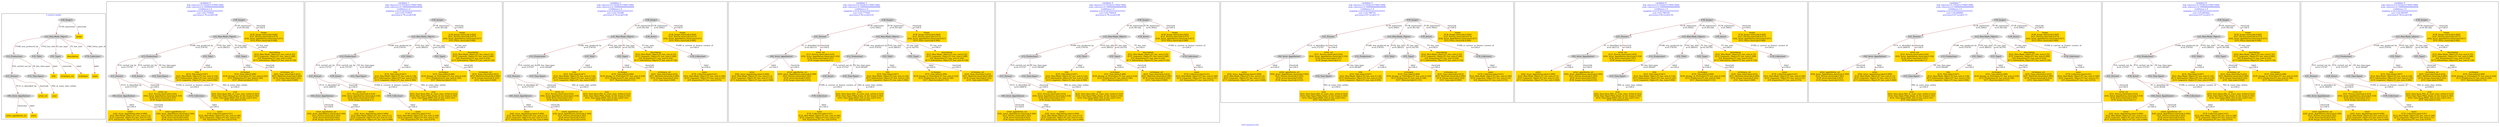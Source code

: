 digraph n0 {
fontcolor="blue"
remincross="true"
label="s16-s-hammer.xml"
subgraph cluster_0 {
label="1-correct model"
n2[style="filled",color="white",fillcolor="lightgray",label="E12_Production1"];
n3[style="filled",color="white",fillcolor="lightgray",label="E21_Person1"];
n4[style="filled",color="white",fillcolor="lightgray",label="E52_Time-Span1"];
n5[style="filled",color="white",fillcolor="lightgray",label="E82_Actor_Appellation1"];
n6[shape="plaintext",style="filled",fillcolor="gold",label="artist_uri"];
n7[style="filled",color="white",fillcolor="lightgray",label="E22_Man-Made_Object1"];
n8[style="filled",color="white",fillcolor="lightgray",label="E35_Title1"];
n9[style="filled",color="white",fillcolor="lightgray",label="E55_Type1"];
n10[shape="plaintext",style="filled",fillcolor="gold",label="description"];
n11[style="filled",color="white",fillcolor="lightgray",label="E78_Collection1"];
n12[shape="plaintext",style="filled",fillcolor="gold",label="title"];
n13[style="filled",color="white",fillcolor="lightgray",label="E38_Image1"];
n14[shape="plaintext",style="filled",fillcolor="gold",label="image"];
n15[shape="plaintext",style="filled",fillcolor="gold",label="year"];
n16[shape="plaintext",style="filled",fillcolor="gold",label="technique_uri"];
n17[shape="plaintext",style="filled",fillcolor="gold",label="technique"];
n18[shape="plaintext",style="filled",fillcolor="gold",label="name"];
n19[shape="plaintext",style="filled",fillcolor="gold",label="artist_appellation_uri"];
n20[shape="plaintext",style="filled",fillcolor="gold",label="artist"];
}
subgraph cluster_1 {
label="candidate 0\nlink coherence:0.10526315789473684\nnode coherence:0.16666666666666666\nconfidence:1.0\nmapping score:0.4222222222222223\ncost:1102.735826\n-precision:0.78-recall:0.88"
n22[style="filled",color="white",fillcolor="lightgray",label="E12_Production1"];
n23[style="filled",color="white",fillcolor="lightgray",label="E21_Person1"];
n24[style="filled",color="white",fillcolor="lightgray",label="E39_Actor1"];
n25[style="filled",color="white",fillcolor="lightgray",label="E52_Time-Span1"];
n26[style="filled",color="white",fillcolor="lightgray",label="E82_Actor_Appellation1"];
n27[style="filled",color="white",fillcolor="lightgray",label="E22_Man-Made_Object1"];
n28[style="filled",color="white",fillcolor="lightgray",label="E35_Title1"];
n29[style="filled",color="white",fillcolor="lightgray",label="E55_Type2"];
n30[style="filled",color="white",fillcolor="lightgray",label="E38_Image1"];
n31[style="filled",color="white",fillcolor="lightgray",label="E78_Collection1"];
n32[shape="plaintext",style="filled",fillcolor="gold",label="artist\n[E82_Actor_Appellation,label,0.689]\n[E22_Man-Made_Object,P3_has_note,0.13]\n[E33_Linguistic_Object,P3_has_note,0.115]\n[E73_Information_Object,P3_has_note,0.066]"];
n33[shape="plaintext",style="filled",fillcolor="gold",label="description\n[E22_Man-Made_Object,P3_has_note,0.35]\n[E33_Linguistic_Object,P3_has_note,0.288]\n[E8_Acquisition,P3_has_note,0.224]\n[E73_Information_Object,P3_has_note,0.139]"];
n34[shape="plaintext",style="filled",fillcolor="gold",label="technique\n[E55_Type,label,0.498]\n[E29_Design_or_Procedure,P3_has_note,0.224]\n[E12_Production,P3_has_note,0.146]\n[E57_Material,label,0.133]"];
n35[shape="plaintext",style="filled",fillcolor="gold",label="image\n[E38_Image,classLink,0.826]\n[E21_Person,classLink,0.073]\n[E82_Actor_Appellation,classLink,0.057]\n[E53_Place,classLink,0.044]"];
n36[shape="plaintext",style="filled",fillcolor="gold",label="technique_uri\n[E55_Type,classLink,0.423]\n[E57_Material,classLink,0.285]\n[E74_Group,classLink,0.222]\n[E55_Type,label,0.069]"];
n37[shape="plaintext",style="filled",fillcolor="gold",label="name\n[E78_Collection,label,0.61]\n[E22_Man-Made_Object,P3_has_note,0.166]\n[E33_Linguistic_Object,P3_has_note,0.15]\n[E8_Acquisition,P3_has_note,0.074]"];
n38[shape="plaintext",style="filled",fillcolor="gold",label="artist_uri\n[E21_Person,classLink,0.416]\n[E82_Actor_Appellation,classLink,0.318]\n[E39_Actor,classLink,0.167]\n[E38_Image,classLink,0.1]"];
n39[shape="plaintext",style="filled",fillcolor="gold",label="year\n[E52_Time-Span,P82_at_some_time_within,0.523]\n[E52_Time-Span,P82a_begin_of_the_begin,0.192]\n[E52_Time-Span,P82b_end_of_the_end,0.181]\n[E35_Title,label,0.103]"];
n40[shape="plaintext",style="filled",fillcolor="gold",label="artist_appellation_uri\n[E82_Actor_Appellation,classLink,0.569]\n[E21_Person,classLink,0.343]\n[E39_Actor,classLink,0.055]\n[E38_Image,classLink,0.033]"];
n41[shape="plaintext",style="filled",fillcolor="gold",label="title\n[E35_Title,label,0.647]\n[E22_Man-Made_Object,P3_has_note,0.134]\n[E73_Information_Object,P3_has_note,0.125]\n[E33_Linguistic_Object,P3_has_note,0.094]"];
}
subgraph cluster_2 {
label="candidate 1\nlink coherence:0.10526315789473684\nnode coherence:0.16666666666666666\nconfidence:1.0\nmapping score:0.4222222222222223\ncost:1102.753955\n-precision:0.78-recall:0.88"
n43[style="filled",color="white",fillcolor="lightgray",label="E12_Production1"];
n44[style="filled",color="white",fillcolor="lightgray",label="E21_Person1"];
n45[style="filled",color="white",fillcolor="lightgray",label="E39_Actor1"];
n46[style="filled",color="white",fillcolor="lightgray",label="E52_Time-Span1"];
n47[style="filled",color="white",fillcolor="lightgray",label="E82_Actor_Appellation2"];
n48[style="filled",color="white",fillcolor="lightgray",label="E22_Man-Made_Object1"];
n49[style="filled",color="white",fillcolor="lightgray",label="E35_Title1"];
n50[style="filled",color="white",fillcolor="lightgray",label="E55_Type2"];
n51[style="filled",color="white",fillcolor="lightgray",label="E38_Image1"];
n52[style="filled",color="white",fillcolor="lightgray",label="E78_Collection1"];
n53[shape="plaintext",style="filled",fillcolor="gold",label="artist_appellation_uri\n[E82_Actor_Appellation,classLink,0.569]\n[E21_Person,classLink,0.343]\n[E39_Actor,classLink,0.055]\n[E38_Image,classLink,0.033]"];
n54[shape="plaintext",style="filled",fillcolor="gold",label="artist\n[E82_Actor_Appellation,label,0.689]\n[E22_Man-Made_Object,P3_has_note,0.13]\n[E33_Linguistic_Object,P3_has_note,0.115]\n[E73_Information_Object,P3_has_note,0.066]"];
n55[shape="plaintext",style="filled",fillcolor="gold",label="description\n[E22_Man-Made_Object,P3_has_note,0.35]\n[E33_Linguistic_Object,P3_has_note,0.288]\n[E8_Acquisition,P3_has_note,0.224]\n[E73_Information_Object,P3_has_note,0.139]"];
n56[shape="plaintext",style="filled",fillcolor="gold",label="technique\n[E55_Type,label,0.498]\n[E29_Design_or_Procedure,P3_has_note,0.224]\n[E12_Production,P3_has_note,0.146]\n[E57_Material,label,0.133]"];
n57[shape="plaintext",style="filled",fillcolor="gold",label="image\n[E38_Image,classLink,0.826]\n[E21_Person,classLink,0.073]\n[E82_Actor_Appellation,classLink,0.057]\n[E53_Place,classLink,0.044]"];
n58[shape="plaintext",style="filled",fillcolor="gold",label="technique_uri\n[E55_Type,classLink,0.423]\n[E57_Material,classLink,0.285]\n[E74_Group,classLink,0.222]\n[E55_Type,label,0.069]"];
n59[shape="plaintext",style="filled",fillcolor="gold",label="name\n[E78_Collection,label,0.61]\n[E22_Man-Made_Object,P3_has_note,0.166]\n[E33_Linguistic_Object,P3_has_note,0.15]\n[E8_Acquisition,P3_has_note,0.074]"];
n60[shape="plaintext",style="filled",fillcolor="gold",label="artist_uri\n[E21_Person,classLink,0.416]\n[E82_Actor_Appellation,classLink,0.318]\n[E39_Actor,classLink,0.167]\n[E38_Image,classLink,0.1]"];
n61[shape="plaintext",style="filled",fillcolor="gold",label="year\n[E52_Time-Span,P82_at_some_time_within,0.523]\n[E52_Time-Span,P82a_begin_of_the_begin,0.192]\n[E52_Time-Span,P82b_end_of_the_end,0.181]\n[E35_Title,label,0.103]"];
n62[shape="plaintext",style="filled",fillcolor="gold",label="title\n[E35_Title,label,0.647]\n[E22_Man-Made_Object,P3_has_note,0.134]\n[E73_Information_Object,P3_has_note,0.125]\n[E33_Linguistic_Object,P3_has_note,0.094]"];
}
subgraph cluster_3 {
label="candidate 2\nlink coherence:0.10526315789473684\nnode coherence:0.16666666666666666\nconfidence:1.0\nmapping score:0.4222222222222223\ncost:1102.762289\n-precision:0.78-recall:0.88"
n64[style="filled",color="white",fillcolor="lightgray",label="E12_Production1"];
n65[style="filled",color="white",fillcolor="lightgray",label="E21_Person1"];
n66[style="filled",color="white",fillcolor="lightgray",label="E52_Time-Span1"];
n67[style="filled",color="white",fillcolor="lightgray",label="E82_Actor_Appellation1"];
n68[style="filled",color="white",fillcolor="lightgray",label="E22_Man-Made_Object1"];
n69[style="filled",color="white",fillcolor="lightgray",label="E35_Title1"];
n70[style="filled",color="white",fillcolor="lightgray",label="E55_Type2"];
n71[style="filled",color="white",fillcolor="lightgray",label="E38_Image1"];
n72[style="filled",color="white",fillcolor="lightgray",label="E39_Actor1"];
n73[style="filled",color="white",fillcolor="lightgray",label="E78_Collection1"];
n74[shape="plaintext",style="filled",fillcolor="gold",label="artist\n[E82_Actor_Appellation,label,0.689]\n[E22_Man-Made_Object,P3_has_note,0.13]\n[E33_Linguistic_Object,P3_has_note,0.115]\n[E73_Information_Object,P3_has_note,0.066]"];
n75[shape="plaintext",style="filled",fillcolor="gold",label="description\n[E22_Man-Made_Object,P3_has_note,0.35]\n[E33_Linguistic_Object,P3_has_note,0.288]\n[E8_Acquisition,P3_has_note,0.224]\n[E73_Information_Object,P3_has_note,0.139]"];
n76[shape="plaintext",style="filled",fillcolor="gold",label="technique\n[E55_Type,label,0.498]\n[E29_Design_or_Procedure,P3_has_note,0.224]\n[E12_Production,P3_has_note,0.146]\n[E57_Material,label,0.133]"];
n77[shape="plaintext",style="filled",fillcolor="gold",label="image\n[E38_Image,classLink,0.826]\n[E21_Person,classLink,0.073]\n[E82_Actor_Appellation,classLink,0.057]\n[E53_Place,classLink,0.044]"];
n78[shape="plaintext",style="filled",fillcolor="gold",label="technique_uri\n[E55_Type,classLink,0.423]\n[E57_Material,classLink,0.285]\n[E74_Group,classLink,0.222]\n[E55_Type,label,0.069]"];
n79[shape="plaintext",style="filled",fillcolor="gold",label="name\n[E78_Collection,label,0.61]\n[E22_Man-Made_Object,P3_has_note,0.166]\n[E33_Linguistic_Object,P3_has_note,0.15]\n[E8_Acquisition,P3_has_note,0.074]"];
n80[shape="plaintext",style="filled",fillcolor="gold",label="artist_uri\n[E21_Person,classLink,0.416]\n[E82_Actor_Appellation,classLink,0.318]\n[E39_Actor,classLink,0.167]\n[E38_Image,classLink,0.1]"];
n81[shape="plaintext",style="filled",fillcolor="gold",label="year\n[E52_Time-Span,P82_at_some_time_within,0.523]\n[E52_Time-Span,P82a_begin_of_the_begin,0.192]\n[E52_Time-Span,P82b_end_of_the_end,0.181]\n[E35_Title,label,0.103]"];
n82[shape="plaintext",style="filled",fillcolor="gold",label="artist_appellation_uri\n[E82_Actor_Appellation,classLink,0.569]\n[E21_Person,classLink,0.343]\n[E39_Actor,classLink,0.055]\n[E38_Image,classLink,0.033]"];
n83[shape="plaintext",style="filled",fillcolor="gold",label="title\n[E35_Title,label,0.647]\n[E22_Man-Made_Object,P3_has_note,0.134]\n[E73_Information_Object,P3_has_note,0.125]\n[E33_Linguistic_Object,P3_has_note,0.094]"];
}
subgraph cluster_4 {
label="candidate 3\nlink coherence:0.10526315789473684\nnode coherence:0.16666666666666666\nconfidence:1.0\nmapping score:0.4222222222222223\ncost:1102.771695\n-precision:0.56-recall:0.62"
n85[style="filled",color="white",fillcolor="lightgray",label="E12_Production1"];
n86[style="filled",color="white",fillcolor="lightgray",label="E39_Actor1"];
n87[style="filled",color="white",fillcolor="lightgray",label="E52_Time-Span1"];
n88[style="filled",color="white",fillcolor="lightgray",label="E21_Person1"];
n89[style="filled",color="white",fillcolor="lightgray",label="E82_Actor_Appellation1"];
n90[style="filled",color="white",fillcolor="lightgray",label="E22_Man-Made_Object1"];
n91[style="filled",color="white",fillcolor="lightgray",label="E35_Title1"];
n92[style="filled",color="white",fillcolor="lightgray",label="E55_Type2"];
n93[style="filled",color="white",fillcolor="lightgray",label="E38_Image1"];
n94[style="filled",color="white",fillcolor="lightgray",label="E78_Collection1"];
n95[shape="plaintext",style="filled",fillcolor="gold",label="artist\n[E82_Actor_Appellation,label,0.689]\n[E22_Man-Made_Object,P3_has_note,0.13]\n[E33_Linguistic_Object,P3_has_note,0.115]\n[E73_Information_Object,P3_has_note,0.066]"];
n96[shape="plaintext",style="filled",fillcolor="gold",label="description\n[E22_Man-Made_Object,P3_has_note,0.35]\n[E33_Linguistic_Object,P3_has_note,0.288]\n[E8_Acquisition,P3_has_note,0.224]\n[E73_Information_Object,P3_has_note,0.139]"];
n97[shape="plaintext",style="filled",fillcolor="gold",label="technique\n[E55_Type,label,0.498]\n[E29_Design_or_Procedure,P3_has_note,0.224]\n[E12_Production,P3_has_note,0.146]\n[E57_Material,label,0.133]"];
n98[shape="plaintext",style="filled",fillcolor="gold",label="image\n[E38_Image,classLink,0.826]\n[E21_Person,classLink,0.073]\n[E82_Actor_Appellation,classLink,0.057]\n[E53_Place,classLink,0.044]"];
n99[shape="plaintext",style="filled",fillcolor="gold",label="technique_uri\n[E55_Type,classLink,0.423]\n[E57_Material,classLink,0.285]\n[E74_Group,classLink,0.222]\n[E55_Type,label,0.069]"];
n100[shape="plaintext",style="filled",fillcolor="gold",label="name\n[E78_Collection,label,0.61]\n[E22_Man-Made_Object,P3_has_note,0.166]\n[E33_Linguistic_Object,P3_has_note,0.15]\n[E8_Acquisition,P3_has_note,0.074]"];
n101[shape="plaintext",style="filled",fillcolor="gold",label="artist_uri\n[E21_Person,classLink,0.416]\n[E82_Actor_Appellation,classLink,0.318]\n[E39_Actor,classLink,0.167]\n[E38_Image,classLink,0.1]"];
n102[shape="plaintext",style="filled",fillcolor="gold",label="year\n[E52_Time-Span,P82_at_some_time_within,0.523]\n[E52_Time-Span,P82a_begin_of_the_begin,0.192]\n[E52_Time-Span,P82b_end_of_the_end,0.181]\n[E35_Title,label,0.103]"];
n103[shape="plaintext",style="filled",fillcolor="gold",label="artist_appellation_uri\n[E82_Actor_Appellation,classLink,0.569]\n[E21_Person,classLink,0.343]\n[E39_Actor,classLink,0.055]\n[E38_Image,classLink,0.033]"];
n104[shape="plaintext",style="filled",fillcolor="gold",label="title\n[E35_Title,label,0.647]\n[E22_Man-Made_Object,P3_has_note,0.134]\n[E73_Information_Object,P3_has_note,0.125]\n[E33_Linguistic_Object,P3_has_note,0.094]"];
}
subgraph cluster_5 {
label="candidate 4\nlink coherence:0.10526315789473684\nnode coherence:0.16666666666666666\nconfidence:1.0\nmapping score:0.4222222222222223\ncost:1102.780418\n-precision:0.78-recall:0.88"
n106[style="filled",color="white",fillcolor="lightgray",label="E12_Production1"];
n107[style="filled",color="white",fillcolor="lightgray",label="E21_Person1"];
n108[style="filled",color="white",fillcolor="lightgray",label="E52_Time-Span1"];
n109[style="filled",color="white",fillcolor="lightgray",label="E82_Actor_Appellation2"];
n110[style="filled",color="white",fillcolor="lightgray",label="E22_Man-Made_Object1"];
n111[style="filled",color="white",fillcolor="lightgray",label="E35_Title1"];
n112[style="filled",color="white",fillcolor="lightgray",label="E55_Type2"];
n113[style="filled",color="white",fillcolor="lightgray",label="E38_Image1"];
n114[style="filled",color="white",fillcolor="lightgray",label="E39_Actor1"];
n115[style="filled",color="white",fillcolor="lightgray",label="E78_Collection1"];
n116[shape="plaintext",style="filled",fillcolor="gold",label="artist_appellation_uri\n[E82_Actor_Appellation,classLink,0.569]\n[E21_Person,classLink,0.343]\n[E39_Actor,classLink,0.055]\n[E38_Image,classLink,0.033]"];
n117[shape="plaintext",style="filled",fillcolor="gold",label="artist\n[E82_Actor_Appellation,label,0.689]\n[E22_Man-Made_Object,P3_has_note,0.13]\n[E33_Linguistic_Object,P3_has_note,0.115]\n[E73_Information_Object,P3_has_note,0.066]"];
n118[shape="plaintext",style="filled",fillcolor="gold",label="description\n[E22_Man-Made_Object,P3_has_note,0.35]\n[E33_Linguistic_Object,P3_has_note,0.288]\n[E8_Acquisition,P3_has_note,0.224]\n[E73_Information_Object,P3_has_note,0.139]"];
n119[shape="plaintext",style="filled",fillcolor="gold",label="technique\n[E55_Type,label,0.498]\n[E29_Design_or_Procedure,P3_has_note,0.224]\n[E12_Production,P3_has_note,0.146]\n[E57_Material,label,0.133]"];
n120[shape="plaintext",style="filled",fillcolor="gold",label="image\n[E38_Image,classLink,0.826]\n[E21_Person,classLink,0.073]\n[E82_Actor_Appellation,classLink,0.057]\n[E53_Place,classLink,0.044]"];
n121[shape="plaintext",style="filled",fillcolor="gold",label="technique_uri\n[E55_Type,classLink,0.423]\n[E57_Material,classLink,0.285]\n[E74_Group,classLink,0.222]\n[E55_Type,label,0.069]"];
n122[shape="plaintext",style="filled",fillcolor="gold",label="name\n[E78_Collection,label,0.61]\n[E22_Man-Made_Object,P3_has_note,0.166]\n[E33_Linguistic_Object,P3_has_note,0.15]\n[E8_Acquisition,P3_has_note,0.074]"];
n123[shape="plaintext",style="filled",fillcolor="gold",label="artist_uri\n[E21_Person,classLink,0.416]\n[E82_Actor_Appellation,classLink,0.318]\n[E39_Actor,classLink,0.167]\n[E38_Image,classLink,0.1]"];
n124[shape="plaintext",style="filled",fillcolor="gold",label="year\n[E52_Time-Span,P82_at_some_time_within,0.523]\n[E52_Time-Span,P82a_begin_of_the_begin,0.192]\n[E52_Time-Span,P82b_end_of_the_end,0.181]\n[E35_Title,label,0.103]"];
n125[shape="plaintext",style="filled",fillcolor="gold",label="title\n[E35_Title,label,0.647]\n[E22_Man-Made_Object,P3_has_note,0.134]\n[E73_Information_Object,P3_has_note,0.125]\n[E33_Linguistic_Object,P3_has_note,0.094]"];
}
subgraph cluster_6 {
label="candidate 5\nlink coherence:0.10526315789473684\nnode coherence:0.16666666666666666\nconfidence:1.0\nmapping score:0.4222222222222223\ncost:1102.788752\n-precision:0.67-recall:0.75"
n127[style="filled",color="white",fillcolor="lightgray",label="E12_Production1"];
n128[style="filled",color="white",fillcolor="lightgray",label="E52_Time-Span1"];
n129[style="filled",color="white",fillcolor="lightgray",label="E21_Person1"];
n130[style="filled",color="white",fillcolor="lightgray",label="E82_Actor_Appellation1"];
n131[style="filled",color="white",fillcolor="lightgray",label="E22_Man-Made_Object1"];
n132[style="filled",color="white",fillcolor="lightgray",label="E35_Title1"];
n133[style="filled",color="white",fillcolor="lightgray",label="E55_Type2"];
n134[style="filled",color="white",fillcolor="lightgray",label="E38_Image1"];
n135[style="filled",color="white",fillcolor="lightgray",label="E39_Actor1"];
n136[style="filled",color="white",fillcolor="lightgray",label="E78_Collection1"];
n137[shape="plaintext",style="filled",fillcolor="gold",label="artist\n[E82_Actor_Appellation,label,0.689]\n[E22_Man-Made_Object,P3_has_note,0.13]\n[E33_Linguistic_Object,P3_has_note,0.115]\n[E73_Information_Object,P3_has_note,0.066]"];
n138[shape="plaintext",style="filled",fillcolor="gold",label="description\n[E22_Man-Made_Object,P3_has_note,0.35]\n[E33_Linguistic_Object,P3_has_note,0.288]\n[E8_Acquisition,P3_has_note,0.224]\n[E73_Information_Object,P3_has_note,0.139]"];
n139[shape="plaintext",style="filled",fillcolor="gold",label="technique\n[E55_Type,label,0.498]\n[E29_Design_or_Procedure,P3_has_note,0.224]\n[E12_Production,P3_has_note,0.146]\n[E57_Material,label,0.133]"];
n140[shape="plaintext",style="filled",fillcolor="gold",label="image\n[E38_Image,classLink,0.826]\n[E21_Person,classLink,0.073]\n[E82_Actor_Appellation,classLink,0.057]\n[E53_Place,classLink,0.044]"];
n141[shape="plaintext",style="filled",fillcolor="gold",label="technique_uri\n[E55_Type,classLink,0.423]\n[E57_Material,classLink,0.285]\n[E74_Group,classLink,0.222]\n[E55_Type,label,0.069]"];
n142[shape="plaintext",style="filled",fillcolor="gold",label="name\n[E78_Collection,label,0.61]\n[E22_Man-Made_Object,P3_has_note,0.166]\n[E33_Linguistic_Object,P3_has_note,0.15]\n[E8_Acquisition,P3_has_note,0.074]"];
n143[shape="plaintext",style="filled",fillcolor="gold",label="artist_uri\n[E21_Person,classLink,0.416]\n[E82_Actor_Appellation,classLink,0.318]\n[E39_Actor,classLink,0.167]\n[E38_Image,classLink,0.1]"];
n144[shape="plaintext",style="filled",fillcolor="gold",label="year\n[E52_Time-Span,P82_at_some_time_within,0.523]\n[E52_Time-Span,P82a_begin_of_the_begin,0.192]\n[E52_Time-Span,P82b_end_of_the_end,0.181]\n[E35_Title,label,0.103]"];
n145[shape="plaintext",style="filled",fillcolor="gold",label="artist_appellation_uri\n[E82_Actor_Appellation,classLink,0.569]\n[E21_Person,classLink,0.343]\n[E39_Actor,classLink,0.055]\n[E38_Image,classLink,0.033]"];
n146[shape="plaintext",style="filled",fillcolor="gold",label="title\n[E35_Title,label,0.647]\n[E22_Man-Made_Object,P3_has_note,0.134]\n[E73_Information_Object,P3_has_note,0.125]\n[E33_Linguistic_Object,P3_has_note,0.094]"];
}
subgraph cluster_7 {
label="candidate 6\nlink coherence:0.10526315789473684\nnode coherence:0.16666666666666666\nconfidence:1.0\nmapping score:0.4222222222222223\ncost:1102.798158\n-precision:0.56-recall:0.62"
n148[style="filled",color="white",fillcolor="lightgray",label="E12_Production1"];
n149[style="filled",color="white",fillcolor="lightgray",label="E52_Time-Span1"];
n150[style="filled",color="white",fillcolor="lightgray",label="E21_Person1"];
n151[style="filled",color="white",fillcolor="lightgray",label="E82_Actor_Appellation1"];
n152[style="filled",color="white",fillcolor="lightgray",label="E22_Man-Made_Object1"];
n153[style="filled",color="white",fillcolor="lightgray",label="E35_Title1"];
n154[style="filled",color="white",fillcolor="lightgray",label="E55_Type2"];
n155[style="filled",color="white",fillcolor="lightgray",label="E38_Image1"];
n156[style="filled",color="white",fillcolor="lightgray",label="E39_Actor1"];
n157[style="filled",color="white",fillcolor="lightgray",label="E78_Collection1"];
n158[shape="plaintext",style="filled",fillcolor="gold",label="artist\n[E82_Actor_Appellation,label,0.689]\n[E22_Man-Made_Object,P3_has_note,0.13]\n[E33_Linguistic_Object,P3_has_note,0.115]\n[E73_Information_Object,P3_has_note,0.066]"];
n159[shape="plaintext",style="filled",fillcolor="gold",label="description\n[E22_Man-Made_Object,P3_has_note,0.35]\n[E33_Linguistic_Object,P3_has_note,0.288]\n[E8_Acquisition,P3_has_note,0.224]\n[E73_Information_Object,P3_has_note,0.139]"];
n160[shape="plaintext",style="filled",fillcolor="gold",label="technique\n[E55_Type,label,0.498]\n[E29_Design_or_Procedure,P3_has_note,0.224]\n[E12_Production,P3_has_note,0.146]\n[E57_Material,label,0.133]"];
n161[shape="plaintext",style="filled",fillcolor="gold",label="image\n[E38_Image,classLink,0.826]\n[E21_Person,classLink,0.073]\n[E82_Actor_Appellation,classLink,0.057]\n[E53_Place,classLink,0.044]"];
n162[shape="plaintext",style="filled",fillcolor="gold",label="technique_uri\n[E55_Type,classLink,0.423]\n[E57_Material,classLink,0.285]\n[E74_Group,classLink,0.222]\n[E55_Type,label,0.069]"];
n163[shape="plaintext",style="filled",fillcolor="gold",label="name\n[E78_Collection,label,0.61]\n[E22_Man-Made_Object,P3_has_note,0.166]\n[E33_Linguistic_Object,P3_has_note,0.15]\n[E8_Acquisition,P3_has_note,0.074]"];
n164[shape="plaintext",style="filled",fillcolor="gold",label="artist_uri\n[E21_Person,classLink,0.416]\n[E82_Actor_Appellation,classLink,0.318]\n[E39_Actor,classLink,0.167]\n[E38_Image,classLink,0.1]"];
n165[shape="plaintext",style="filled",fillcolor="gold",label="year\n[E52_Time-Span,P82_at_some_time_within,0.523]\n[E52_Time-Span,P82a_begin_of_the_begin,0.192]\n[E52_Time-Span,P82b_end_of_the_end,0.181]\n[E35_Title,label,0.103]"];
n166[shape="plaintext",style="filled",fillcolor="gold",label="artist_appellation_uri\n[E82_Actor_Appellation,classLink,0.569]\n[E21_Person,classLink,0.343]\n[E39_Actor,classLink,0.055]\n[E38_Image,classLink,0.033]"];
n167[shape="plaintext",style="filled",fillcolor="gold",label="title\n[E35_Title,label,0.647]\n[E22_Man-Made_Object,P3_has_note,0.134]\n[E73_Information_Object,P3_has_note,0.125]\n[E33_Linguistic_Object,P3_has_note,0.094]"];
}
subgraph cluster_8 {
label="candidate 7\nlink coherence:0.10526315789473684\nnode coherence:0.16666666666666666\nconfidence:1.0\nmapping score:0.4222222222222223\ncost:1102.806881\n-precision:0.67-recall:0.75"
n169[style="filled",color="white",fillcolor="lightgray",label="E12_Production1"];
n170[style="filled",color="white",fillcolor="lightgray",label="E52_Time-Span1"];
n171[style="filled",color="white",fillcolor="lightgray",label="E21_Person1"];
n172[style="filled",color="white",fillcolor="lightgray",label="E82_Actor_Appellation2"];
n173[style="filled",color="white",fillcolor="lightgray",label="E22_Man-Made_Object1"];
n174[style="filled",color="white",fillcolor="lightgray",label="E35_Title1"];
n175[style="filled",color="white",fillcolor="lightgray",label="E55_Type2"];
n176[style="filled",color="white",fillcolor="lightgray",label="E38_Image1"];
n177[style="filled",color="white",fillcolor="lightgray",label="E39_Actor1"];
n178[style="filled",color="white",fillcolor="lightgray",label="E78_Collection1"];
n179[shape="plaintext",style="filled",fillcolor="gold",label="artist_appellation_uri\n[E82_Actor_Appellation,classLink,0.569]\n[E21_Person,classLink,0.343]\n[E39_Actor,classLink,0.055]\n[E38_Image,classLink,0.033]"];
n180[shape="plaintext",style="filled",fillcolor="gold",label="artist\n[E82_Actor_Appellation,label,0.689]\n[E22_Man-Made_Object,P3_has_note,0.13]\n[E33_Linguistic_Object,P3_has_note,0.115]\n[E73_Information_Object,P3_has_note,0.066]"];
n181[shape="plaintext",style="filled",fillcolor="gold",label="description\n[E22_Man-Made_Object,P3_has_note,0.35]\n[E33_Linguistic_Object,P3_has_note,0.288]\n[E8_Acquisition,P3_has_note,0.224]\n[E73_Information_Object,P3_has_note,0.139]"];
n182[shape="plaintext",style="filled",fillcolor="gold",label="technique\n[E55_Type,label,0.498]\n[E29_Design_or_Procedure,P3_has_note,0.224]\n[E12_Production,P3_has_note,0.146]\n[E57_Material,label,0.133]"];
n183[shape="plaintext",style="filled",fillcolor="gold",label="image\n[E38_Image,classLink,0.826]\n[E21_Person,classLink,0.073]\n[E82_Actor_Appellation,classLink,0.057]\n[E53_Place,classLink,0.044]"];
n184[shape="plaintext",style="filled",fillcolor="gold",label="technique_uri\n[E55_Type,classLink,0.423]\n[E57_Material,classLink,0.285]\n[E74_Group,classLink,0.222]\n[E55_Type,label,0.069]"];
n185[shape="plaintext",style="filled",fillcolor="gold",label="name\n[E78_Collection,label,0.61]\n[E22_Man-Made_Object,P3_has_note,0.166]\n[E33_Linguistic_Object,P3_has_note,0.15]\n[E8_Acquisition,P3_has_note,0.074]"];
n186[shape="plaintext",style="filled",fillcolor="gold",label="artist_uri\n[E21_Person,classLink,0.416]\n[E82_Actor_Appellation,classLink,0.318]\n[E39_Actor,classLink,0.167]\n[E38_Image,classLink,0.1]"];
n187[shape="plaintext",style="filled",fillcolor="gold",label="year\n[E52_Time-Span,P82_at_some_time_within,0.523]\n[E52_Time-Span,P82a_begin_of_the_begin,0.192]\n[E52_Time-Span,P82b_end_of_the_end,0.181]\n[E35_Title,label,0.103]"];
n188[shape="plaintext",style="filled",fillcolor="gold",label="title\n[E35_Title,label,0.647]\n[E22_Man-Made_Object,P3_has_note,0.134]\n[E73_Information_Object,P3_has_note,0.125]\n[E33_Linguistic_Object,P3_has_note,0.094]"];
}
subgraph cluster_9 {
label="candidate 8\nlink coherence:0.10526315789473684\nnode coherence:0.16666666666666666\nconfidence:1.0\nmapping score:0.4222222222222223\ncost:1102.883402\n-precision:0.67-recall:0.75"
n190[style="filled",color="white",fillcolor="lightgray",label="E12_Production1"];
n191[style="filled",color="white",fillcolor="lightgray",label="E21_Person1"];
n192[style="filled",color="white",fillcolor="lightgray",label="E39_Actor1"];
n193[style="filled",color="white",fillcolor="lightgray",label="E52_Time-Span1"];
n194[style="filled",color="white",fillcolor="lightgray",label="E22_Man-Made_Object1"];
n195[style="filled",color="white",fillcolor="lightgray",label="E35_Title1"];
n196[style="filled",color="white",fillcolor="lightgray",label="E55_Type1"];
n197[style="filled",color="white",fillcolor="lightgray",label="E38_Image1"];
n198[style="filled",color="white",fillcolor="lightgray",label="E82_Actor_Appellation1"];
n199[style="filled",color="white",fillcolor="lightgray",label="E78_Collection1"];
n200[shape="plaintext",style="filled",fillcolor="gold",label="technique_uri\n[E55_Type,classLink,0.423]\n[E57_Material,classLink,0.285]\n[E74_Group,classLink,0.222]\n[E55_Type,label,0.069]"];
n201[shape="plaintext",style="filled",fillcolor="gold",label="artist\n[E82_Actor_Appellation,label,0.689]\n[E22_Man-Made_Object,P3_has_note,0.13]\n[E33_Linguistic_Object,P3_has_note,0.115]\n[E73_Information_Object,P3_has_note,0.066]"];
n202[shape="plaintext",style="filled",fillcolor="gold",label="description\n[E22_Man-Made_Object,P3_has_note,0.35]\n[E33_Linguistic_Object,P3_has_note,0.288]\n[E8_Acquisition,P3_has_note,0.224]\n[E73_Information_Object,P3_has_note,0.139]"];
n203[shape="plaintext",style="filled",fillcolor="gold",label="image\n[E38_Image,classLink,0.826]\n[E21_Person,classLink,0.073]\n[E82_Actor_Appellation,classLink,0.057]\n[E53_Place,classLink,0.044]"];
n204[shape="plaintext",style="filled",fillcolor="gold",label="name\n[E78_Collection,label,0.61]\n[E22_Man-Made_Object,P3_has_note,0.166]\n[E33_Linguistic_Object,P3_has_note,0.15]\n[E8_Acquisition,P3_has_note,0.074]"];
n205[shape="plaintext",style="filled",fillcolor="gold",label="artist_uri\n[E21_Person,classLink,0.416]\n[E82_Actor_Appellation,classLink,0.318]\n[E39_Actor,classLink,0.167]\n[E38_Image,classLink,0.1]"];
n206[shape="plaintext",style="filled",fillcolor="gold",label="year\n[E52_Time-Span,P82_at_some_time_within,0.523]\n[E52_Time-Span,P82a_begin_of_the_begin,0.192]\n[E52_Time-Span,P82b_end_of_the_end,0.181]\n[E35_Title,label,0.103]"];
n207[shape="plaintext",style="filled",fillcolor="gold",label="technique\n[E55_Type,label,0.498]\n[E29_Design_or_Procedure,P3_has_note,0.224]\n[E12_Production,P3_has_note,0.146]\n[E57_Material,label,0.133]"];
n208[shape="plaintext",style="filled",fillcolor="gold",label="artist_appellation_uri\n[E82_Actor_Appellation,classLink,0.569]\n[E21_Person,classLink,0.343]\n[E39_Actor,classLink,0.055]\n[E38_Image,classLink,0.033]"];
n209[shape="plaintext",style="filled",fillcolor="gold",label="title\n[E35_Title,label,0.647]\n[E22_Man-Made_Object,P3_has_note,0.134]\n[E73_Information_Object,P3_has_note,0.125]\n[E33_Linguistic_Object,P3_has_note,0.094]"];
}
subgraph cluster_10 {
label="candidate 9\nlink coherence:0.10526315789473684\nnode coherence:0.16666666666666666\nconfidence:1.0\nmapping score:0.4222222222222223\ncost:1102.892597\n-precision:0.78-recall:0.88"
n211[style="filled",color="white",fillcolor="lightgray",label="E12_Production1"];
n212[style="filled",color="white",fillcolor="lightgray",label="E21_Person1"];
n213[style="filled",color="white",fillcolor="lightgray",label="E39_Actor1"];
n214[style="filled",color="white",fillcolor="lightgray",label="E52_Time-Span1"];
n215[style="filled",color="white",fillcolor="lightgray",label="E82_Actor_Appellation2"];
n216[style="filled",color="white",fillcolor="lightgray",label="E22_Man-Made_Object1"];
n217[style="filled",color="white",fillcolor="lightgray",label="E35_Title1"];
n218[style="filled",color="white",fillcolor="lightgray",label="E55_Type1"];
n219[style="filled",color="white",fillcolor="lightgray",label="E38_Image1"];
n220[style="filled",color="white",fillcolor="lightgray",label="E78_Collection1"];
n221[shape="plaintext",style="filled",fillcolor="gold",label="technique_uri\n[E55_Type,classLink,0.423]\n[E57_Material,classLink,0.285]\n[E74_Group,classLink,0.222]\n[E55_Type,label,0.069]"];
n222[shape="plaintext",style="filled",fillcolor="gold",label="artist_appellation_uri\n[E82_Actor_Appellation,classLink,0.569]\n[E21_Person,classLink,0.343]\n[E39_Actor,classLink,0.055]\n[E38_Image,classLink,0.033]"];
n223[shape="plaintext",style="filled",fillcolor="gold",label="artist\n[E82_Actor_Appellation,label,0.689]\n[E22_Man-Made_Object,P3_has_note,0.13]\n[E33_Linguistic_Object,P3_has_note,0.115]\n[E73_Information_Object,P3_has_note,0.066]"];
n224[shape="plaintext",style="filled",fillcolor="gold",label="description\n[E22_Man-Made_Object,P3_has_note,0.35]\n[E33_Linguistic_Object,P3_has_note,0.288]\n[E8_Acquisition,P3_has_note,0.224]\n[E73_Information_Object,P3_has_note,0.139]"];
n225[shape="plaintext",style="filled",fillcolor="gold",label="image\n[E38_Image,classLink,0.826]\n[E21_Person,classLink,0.073]\n[E82_Actor_Appellation,classLink,0.057]\n[E53_Place,classLink,0.044]"];
n226[shape="plaintext",style="filled",fillcolor="gold",label="name\n[E78_Collection,label,0.61]\n[E22_Man-Made_Object,P3_has_note,0.166]\n[E33_Linguistic_Object,P3_has_note,0.15]\n[E8_Acquisition,P3_has_note,0.074]"];
n227[shape="plaintext",style="filled",fillcolor="gold",label="artist_uri\n[E21_Person,classLink,0.416]\n[E82_Actor_Appellation,classLink,0.318]\n[E39_Actor,classLink,0.167]\n[E38_Image,classLink,0.1]"];
n228[shape="plaintext",style="filled",fillcolor="gold",label="year\n[E52_Time-Span,P82_at_some_time_within,0.523]\n[E52_Time-Span,P82a_begin_of_the_begin,0.192]\n[E52_Time-Span,P82b_end_of_the_end,0.181]\n[E35_Title,label,0.103]"];
n229[shape="plaintext",style="filled",fillcolor="gold",label="technique\n[E55_Type,label,0.498]\n[E29_Design_or_Procedure,P3_has_note,0.224]\n[E12_Production,P3_has_note,0.146]\n[E57_Material,label,0.133]"];
n230[shape="plaintext",style="filled",fillcolor="gold",label="title\n[E35_Title,label,0.647]\n[E22_Man-Made_Object,P3_has_note,0.134]\n[E73_Information_Object,P3_has_note,0.125]\n[E33_Linguistic_Object,P3_has_note,0.094]"];
}
n2 -> n3[color="brown",fontcolor="black",label="P14_carried_out_by"]
n2 -> n4[color="brown",fontcolor="black",label="P4_has_time-span"]
n3 -> n5[color="brown",fontcolor="black",label="P131_is_identified_by"]
n3 -> n6[color="brown",fontcolor="black",label="classLink"]
n7 -> n8[color="brown",fontcolor="black",label="P102_has_title"]
n7 -> n2[color="brown",fontcolor="black",label="P108i_was_produced_by"]
n7 -> n9[color="brown",fontcolor="black",label="P2_has_type"]
n7 -> n10[color="brown",fontcolor="black",label="P3_has_note"]
n7 -> n11[color="brown",fontcolor="black",label="P46i_forms_part_of"]
n8 -> n12[color="brown",fontcolor="black",label="label"]
n13 -> n7[color="brown",fontcolor="black",label="P138_represents"]
n13 -> n14[color="brown",fontcolor="black",label="classLink"]
n4 -> n15[color="brown",fontcolor="black",label="P82_at_some_time_within"]
n9 -> n16[color="brown",fontcolor="black",label="classLink"]
n9 -> n17[color="brown",fontcolor="black",label="label"]
n11 -> n18[color="brown",fontcolor="black",label="label"]
n5 -> n19[color="brown",fontcolor="black",label="classLink"]
n5 -> n20[color="brown",fontcolor="black",label="label"]
n22 -> n23[color="brown",fontcolor="black",label="P14_carried_out_by\nw=0.372747"]
n22 -> n24[color="brown",fontcolor="black",label="P14_carried_out_by\nw=0.372747"]
n22 -> n25[color="brown",fontcolor="black",label="P4_has_time-span\nw=0.385487"]
n23 -> n26[color="brown",fontcolor="black",label="P131_is_identified_by\nw=0.372747"]
n27 -> n22[color="brown",fontcolor="black",label="P108i_was_produced_by\nw=0.378701"]
n27 -> n28[color="brown",fontcolor="black",label="P102_has_title\nw=0.389351"]
n27 -> n29[color="brown",fontcolor="black",label="P2_has_type\nw=0.162701"]
n30 -> n27[color="brown",fontcolor="black",label="P138_represents\nw=0.301344"]
n24 -> n31[color="brown",fontcolor="black",label="P109i_is_current_or_former_curator_of\nw=100.0"]
n26 -> n32[color="brown",fontcolor="black",label="label\nw=100.0"]
n27 -> n33[color="brown",fontcolor="black",label="P3_has_note\nw=100.0"]
n29 -> n34[color="brown",fontcolor="black",label="label\nw=100.0"]
n30 -> n35[color="brown",fontcolor="black",label="classLink\nw=100.0"]
n29 -> n36[color="brown",fontcolor="black",label="classLink\nw=100.0"]
n31 -> n37[color="brown",fontcolor="black",label="label\nw=100.0"]
n23 -> n38[color="brown",fontcolor="black",label="classLink\nw=100.0"]
n25 -> n39[color="brown",fontcolor="black",label="P82_at_some_time_within\nw=100.0"]
n26 -> n40[color="brown",fontcolor="black",label="classLink\nw=100.0"]
n28 -> n41[color="brown",fontcolor="black",label="label\nw=100.0"]
n43 -> n44[color="brown",fontcolor="black",label="P14_carried_out_by\nw=0.372747"]
n43 -> n45[color="brown",fontcolor="black",label="P14_carried_out_by\nw=0.372747"]
n43 -> n46[color="brown",fontcolor="black",label="P4_has_time-span\nw=0.385487"]
n44 -> n47[color="brown",fontcolor="black",label="P131_is_identified_by\nw=0.390876"]
n48 -> n43[color="brown",fontcolor="black",label="P108i_was_produced_by\nw=0.378701"]
n48 -> n49[color="brown",fontcolor="black",label="P102_has_title\nw=0.389351"]
n48 -> n50[color="brown",fontcolor="black",label="P2_has_type\nw=0.162701"]
n51 -> n48[color="brown",fontcolor="black",label="P138_represents\nw=0.301344"]
n45 -> n52[color="brown",fontcolor="black",label="P109i_is_current_or_former_curator_of\nw=100.0"]
n47 -> n53[color="brown",fontcolor="black",label="classLink\nw=100.0"]
n47 -> n54[color="brown",fontcolor="black",label="label\nw=100.0"]
n48 -> n55[color="brown",fontcolor="black",label="P3_has_note\nw=100.0"]
n50 -> n56[color="brown",fontcolor="black",label="label\nw=100.0"]
n51 -> n57[color="brown",fontcolor="black",label="classLink\nw=100.0"]
n50 -> n58[color="brown",fontcolor="black",label="classLink\nw=100.0"]
n52 -> n59[color="brown",fontcolor="black",label="label\nw=100.0"]
n44 -> n60[color="brown",fontcolor="black",label="classLink\nw=100.0"]
n46 -> n61[color="brown",fontcolor="black",label="P82_at_some_time_within\nw=100.0"]
n49 -> n62[color="brown",fontcolor="black",label="label\nw=100.0"]
n64 -> n65[color="brown",fontcolor="black",label="P14_carried_out_by\nw=0.372747"]
n64 -> n66[color="brown",fontcolor="black",label="P4_has_time-span\nw=0.385487"]
n65 -> n67[color="brown",fontcolor="black",label="P131_is_identified_by\nw=0.372747"]
n68 -> n64[color="brown",fontcolor="black",label="P108i_was_produced_by\nw=0.378701"]
n68 -> n69[color="brown",fontcolor="black",label="P102_has_title\nw=0.389351"]
n68 -> n70[color="brown",fontcolor="black",label="P2_has_type\nw=0.162701"]
n71 -> n68[color="brown",fontcolor="black",label="P138_represents\nw=0.301344"]
n71 -> n72[color="brown",fontcolor="black",label="P138_represents\nw=0.39921"]
n72 -> n73[color="brown",fontcolor="black",label="P109i_is_current_or_former_curator_of\nw=100.0"]
n67 -> n74[color="brown",fontcolor="black",label="label\nw=100.0"]
n68 -> n75[color="brown",fontcolor="black",label="P3_has_note\nw=100.0"]
n70 -> n76[color="brown",fontcolor="black",label="label\nw=100.0"]
n71 -> n77[color="brown",fontcolor="black",label="classLink\nw=100.0"]
n70 -> n78[color="brown",fontcolor="black",label="classLink\nw=100.0"]
n73 -> n79[color="brown",fontcolor="black",label="label\nw=100.0"]
n65 -> n80[color="brown",fontcolor="black",label="classLink\nw=100.0"]
n66 -> n81[color="brown",fontcolor="black",label="P82_at_some_time_within\nw=100.0"]
n67 -> n82[color="brown",fontcolor="black",label="classLink\nw=100.0"]
n69 -> n83[color="brown",fontcolor="black",label="label\nw=100.0"]
n85 -> n86[color="brown",fontcolor="black",label="P14_carried_out_by\nw=0.372747"]
n85 -> n87[color="brown",fontcolor="black",label="P4_has_time-span\nw=0.385487"]
n88 -> n89[color="brown",fontcolor="black",label="P1_is_identified_by\nw=0.382153"]
n90 -> n85[color="brown",fontcolor="black",label="P108i_was_produced_by\nw=0.378701"]
n90 -> n91[color="brown",fontcolor="black",label="P102_has_title\nw=0.389351"]
n90 -> n92[color="brown",fontcolor="black",label="P2_has_type\nw=0.162701"]
n93 -> n88[color="brown",fontcolor="black",label="P138_represents\nw=0.39921"]
n93 -> n90[color="brown",fontcolor="black",label="P138_represents\nw=0.301344"]
n86 -> n94[color="brown",fontcolor="black",label="P109i_is_current_or_former_curator_of\nw=100.0"]
n89 -> n95[color="brown",fontcolor="black",label="label\nw=100.0"]
n90 -> n96[color="brown",fontcolor="black",label="P3_has_note\nw=100.0"]
n92 -> n97[color="brown",fontcolor="black",label="label\nw=100.0"]
n93 -> n98[color="brown",fontcolor="black",label="classLink\nw=100.0"]
n92 -> n99[color="brown",fontcolor="black",label="classLink\nw=100.0"]
n94 -> n100[color="brown",fontcolor="black",label="label\nw=100.0"]
n88 -> n101[color="brown",fontcolor="black",label="classLink\nw=100.0"]
n87 -> n102[color="brown",fontcolor="black",label="P82_at_some_time_within\nw=100.0"]
n89 -> n103[color="brown",fontcolor="black",label="classLink\nw=100.0"]
n91 -> n104[color="brown",fontcolor="black",label="label\nw=100.0"]
n106 -> n107[color="brown",fontcolor="black",label="P14_carried_out_by\nw=0.372747"]
n106 -> n108[color="brown",fontcolor="black",label="P4_has_time-span\nw=0.385487"]
n107 -> n109[color="brown",fontcolor="black",label="P131_is_identified_by\nw=0.390876"]
n110 -> n106[color="brown",fontcolor="black",label="P108i_was_produced_by\nw=0.378701"]
n110 -> n111[color="brown",fontcolor="black",label="P102_has_title\nw=0.389351"]
n110 -> n112[color="brown",fontcolor="black",label="P2_has_type\nw=0.162701"]
n113 -> n110[color="brown",fontcolor="black",label="P138_represents\nw=0.301344"]
n113 -> n114[color="brown",fontcolor="black",label="P138_represents\nw=0.39921"]
n114 -> n115[color="brown",fontcolor="black",label="P109i_is_current_or_former_curator_of\nw=100.0"]
n109 -> n116[color="brown",fontcolor="black",label="classLink\nw=100.0"]
n109 -> n117[color="brown",fontcolor="black",label="label\nw=100.0"]
n110 -> n118[color="brown",fontcolor="black",label="P3_has_note\nw=100.0"]
n112 -> n119[color="brown",fontcolor="black",label="label\nw=100.0"]
n113 -> n120[color="brown",fontcolor="black",label="classLink\nw=100.0"]
n112 -> n121[color="brown",fontcolor="black",label="classLink\nw=100.0"]
n115 -> n122[color="brown",fontcolor="black",label="label\nw=100.0"]
n107 -> n123[color="brown",fontcolor="black",label="classLink\nw=100.0"]
n108 -> n124[color="brown",fontcolor="black",label="P82_at_some_time_within\nw=100.0"]
n111 -> n125[color="brown",fontcolor="black",label="label\nw=100.0"]
n127 -> n128[color="brown",fontcolor="black",label="P4_has_time-span\nw=0.385487"]
n129 -> n130[color="brown",fontcolor="black",label="P131_is_identified_by\nw=0.372747"]
n131 -> n127[color="brown",fontcolor="black",label="P108i_was_produced_by\nw=0.378701"]
n131 -> n132[color="brown",fontcolor="black",label="P102_has_title\nw=0.389351"]
n131 -> n133[color="brown",fontcolor="black",label="P2_has_type\nw=0.162701"]
n134 -> n129[color="brown",fontcolor="black",label="P138_represents\nw=0.39921"]
n134 -> n131[color="brown",fontcolor="black",label="P138_represents\nw=0.301344"]
n134 -> n135[color="brown",fontcolor="black",label="P138_represents\nw=0.39921"]
n135 -> n136[color="brown",fontcolor="black",label="P109i_is_current_or_former_curator_of\nw=100.0"]
n130 -> n137[color="brown",fontcolor="black",label="label\nw=100.0"]
n131 -> n138[color="brown",fontcolor="black",label="P3_has_note\nw=100.0"]
n133 -> n139[color="brown",fontcolor="black",label="label\nw=100.0"]
n134 -> n140[color="brown",fontcolor="black",label="classLink\nw=100.0"]
n133 -> n141[color="brown",fontcolor="black",label="classLink\nw=100.0"]
n136 -> n142[color="brown",fontcolor="black",label="label\nw=100.0"]
n129 -> n143[color="brown",fontcolor="black",label="classLink\nw=100.0"]
n128 -> n144[color="brown",fontcolor="black",label="P82_at_some_time_within\nw=100.0"]
n130 -> n145[color="brown",fontcolor="black",label="classLink\nw=100.0"]
n132 -> n146[color="brown",fontcolor="black",label="label\nw=100.0"]
n148 -> n149[color="brown",fontcolor="black",label="P4_has_time-span\nw=0.385487"]
n150 -> n151[color="brown",fontcolor="black",label="P1_is_identified_by\nw=0.382153"]
n152 -> n148[color="brown",fontcolor="black",label="P108i_was_produced_by\nw=0.378701"]
n152 -> n153[color="brown",fontcolor="black",label="P102_has_title\nw=0.389351"]
n152 -> n154[color="brown",fontcolor="black",label="P2_has_type\nw=0.162701"]
n155 -> n150[color="brown",fontcolor="black",label="P138_represents\nw=0.39921"]
n155 -> n152[color="brown",fontcolor="black",label="P138_represents\nw=0.301344"]
n155 -> n156[color="brown",fontcolor="black",label="P138_represents\nw=0.39921"]
n156 -> n157[color="brown",fontcolor="black",label="P109i_is_current_or_former_curator_of\nw=100.0"]
n151 -> n158[color="brown",fontcolor="black",label="label\nw=100.0"]
n152 -> n159[color="brown",fontcolor="black",label="P3_has_note\nw=100.0"]
n154 -> n160[color="brown",fontcolor="black",label="label\nw=100.0"]
n155 -> n161[color="brown",fontcolor="black",label="classLink\nw=100.0"]
n154 -> n162[color="brown",fontcolor="black",label="classLink\nw=100.0"]
n157 -> n163[color="brown",fontcolor="black",label="label\nw=100.0"]
n150 -> n164[color="brown",fontcolor="black",label="classLink\nw=100.0"]
n149 -> n165[color="brown",fontcolor="black",label="P82_at_some_time_within\nw=100.0"]
n151 -> n166[color="brown",fontcolor="black",label="classLink\nw=100.0"]
n153 -> n167[color="brown",fontcolor="black",label="label\nw=100.0"]
n169 -> n170[color="brown",fontcolor="black",label="P4_has_time-span\nw=0.385487"]
n171 -> n172[color="brown",fontcolor="black",label="P131_is_identified_by\nw=0.390876"]
n173 -> n169[color="brown",fontcolor="black",label="P108i_was_produced_by\nw=0.378701"]
n173 -> n174[color="brown",fontcolor="black",label="P102_has_title\nw=0.389351"]
n173 -> n175[color="brown",fontcolor="black",label="P2_has_type\nw=0.162701"]
n176 -> n171[color="brown",fontcolor="black",label="P138_represents\nw=0.39921"]
n176 -> n173[color="brown",fontcolor="black",label="P138_represents\nw=0.301344"]
n176 -> n177[color="brown",fontcolor="black",label="P138_represents\nw=0.39921"]
n177 -> n178[color="brown",fontcolor="black",label="P109i_is_current_or_former_curator_of\nw=100.0"]
n172 -> n179[color="brown",fontcolor="black",label="classLink\nw=100.0"]
n172 -> n180[color="brown",fontcolor="black",label="label\nw=100.0"]
n173 -> n181[color="brown",fontcolor="black",label="P3_has_note\nw=100.0"]
n175 -> n182[color="brown",fontcolor="black",label="label\nw=100.0"]
n176 -> n183[color="brown",fontcolor="black",label="classLink\nw=100.0"]
n175 -> n184[color="brown",fontcolor="black",label="classLink\nw=100.0"]
n178 -> n185[color="brown",fontcolor="black",label="label\nw=100.0"]
n171 -> n186[color="brown",fontcolor="black",label="classLink\nw=100.0"]
n170 -> n187[color="brown",fontcolor="black",label="P82_at_some_time_within\nw=100.0"]
n174 -> n188[color="brown",fontcolor="black",label="label\nw=100.0"]
n190 -> n191[color="brown",fontcolor="black",label="P14_carried_out_by\nw=0.372747"]
n190 -> n192[color="brown",fontcolor="black",label="P14_carried_out_by\nw=0.372747"]
n190 -> n193[color="brown",fontcolor="black",label="P4_has_time-span\nw=0.385487"]
n194 -> n190[color="brown",fontcolor="black",label="P108i_was_produced_by\nw=0.378701"]
n194 -> n195[color="brown",fontcolor="black",label="P102_has_title\nw=0.389351"]
n194 -> n196[color="brown",fontcolor="black",label="P2_has_type\nw=0.301344"]
n197 -> n194[color="brown",fontcolor="black",label="P138_represents\nw=0.301344"]
n192 -> n198[color="brown",fontcolor="black",label="P1_is_identified_by\nw=0.38168"]
n192 -> n199[color="brown",fontcolor="black",label="P109i_is_current_or_former_curator_of\nw=100.0"]
n196 -> n200[color="brown",fontcolor="black",label="classLink\nw=100.0"]
n198 -> n201[color="brown",fontcolor="black",label="label\nw=100.0"]
n194 -> n202[color="brown",fontcolor="black",label="P3_has_note\nw=100.0"]
n197 -> n203[color="brown",fontcolor="black",label="classLink\nw=100.0"]
n199 -> n204[color="brown",fontcolor="black",label="label\nw=100.0"]
n191 -> n205[color="brown",fontcolor="black",label="classLink\nw=100.0"]
n193 -> n206[color="brown",fontcolor="black",label="P82_at_some_time_within\nw=100.0"]
n196 -> n207[color="brown",fontcolor="black",label="label\nw=100.0"]
n198 -> n208[color="brown",fontcolor="black",label="classLink\nw=100.0"]
n195 -> n209[color="brown",fontcolor="black",label="label\nw=100.0"]
n211 -> n212[color="brown",fontcolor="black",label="P14_carried_out_by\nw=0.372747"]
n211 -> n213[color="brown",fontcolor="black",label="P14_carried_out_by\nw=0.372747"]
n211 -> n214[color="brown",fontcolor="black",label="P4_has_time-span\nw=0.385487"]
n212 -> n215[color="brown",fontcolor="black",label="P131_is_identified_by\nw=0.390876"]
n216 -> n211[color="brown",fontcolor="black",label="P108i_was_produced_by\nw=0.378701"]
n216 -> n217[color="brown",fontcolor="black",label="P102_has_title\nw=0.389351"]
n216 -> n218[color="brown",fontcolor="black",label="P2_has_type\nw=0.301344"]
n219 -> n216[color="brown",fontcolor="black",label="P138_represents\nw=0.301344"]
n213 -> n220[color="brown",fontcolor="black",label="P109i_is_current_or_former_curator_of\nw=100.0"]
n218 -> n221[color="brown",fontcolor="black",label="classLink\nw=100.0"]
n215 -> n222[color="brown",fontcolor="black",label="classLink\nw=100.0"]
n215 -> n223[color="brown",fontcolor="black",label="label\nw=100.0"]
n216 -> n224[color="brown",fontcolor="black",label="P3_has_note\nw=100.0"]
n219 -> n225[color="brown",fontcolor="black",label="classLink\nw=100.0"]
n220 -> n226[color="brown",fontcolor="black",label="label\nw=100.0"]
n212 -> n227[color="brown",fontcolor="black",label="classLink\nw=100.0"]
n214 -> n228[color="brown",fontcolor="black",label="P82_at_some_time_within\nw=100.0"]
n218 -> n229[color="brown",fontcolor="black",label="label\nw=100.0"]
n217 -> n230[color="brown",fontcolor="black",label="label\nw=100.0"]
}
